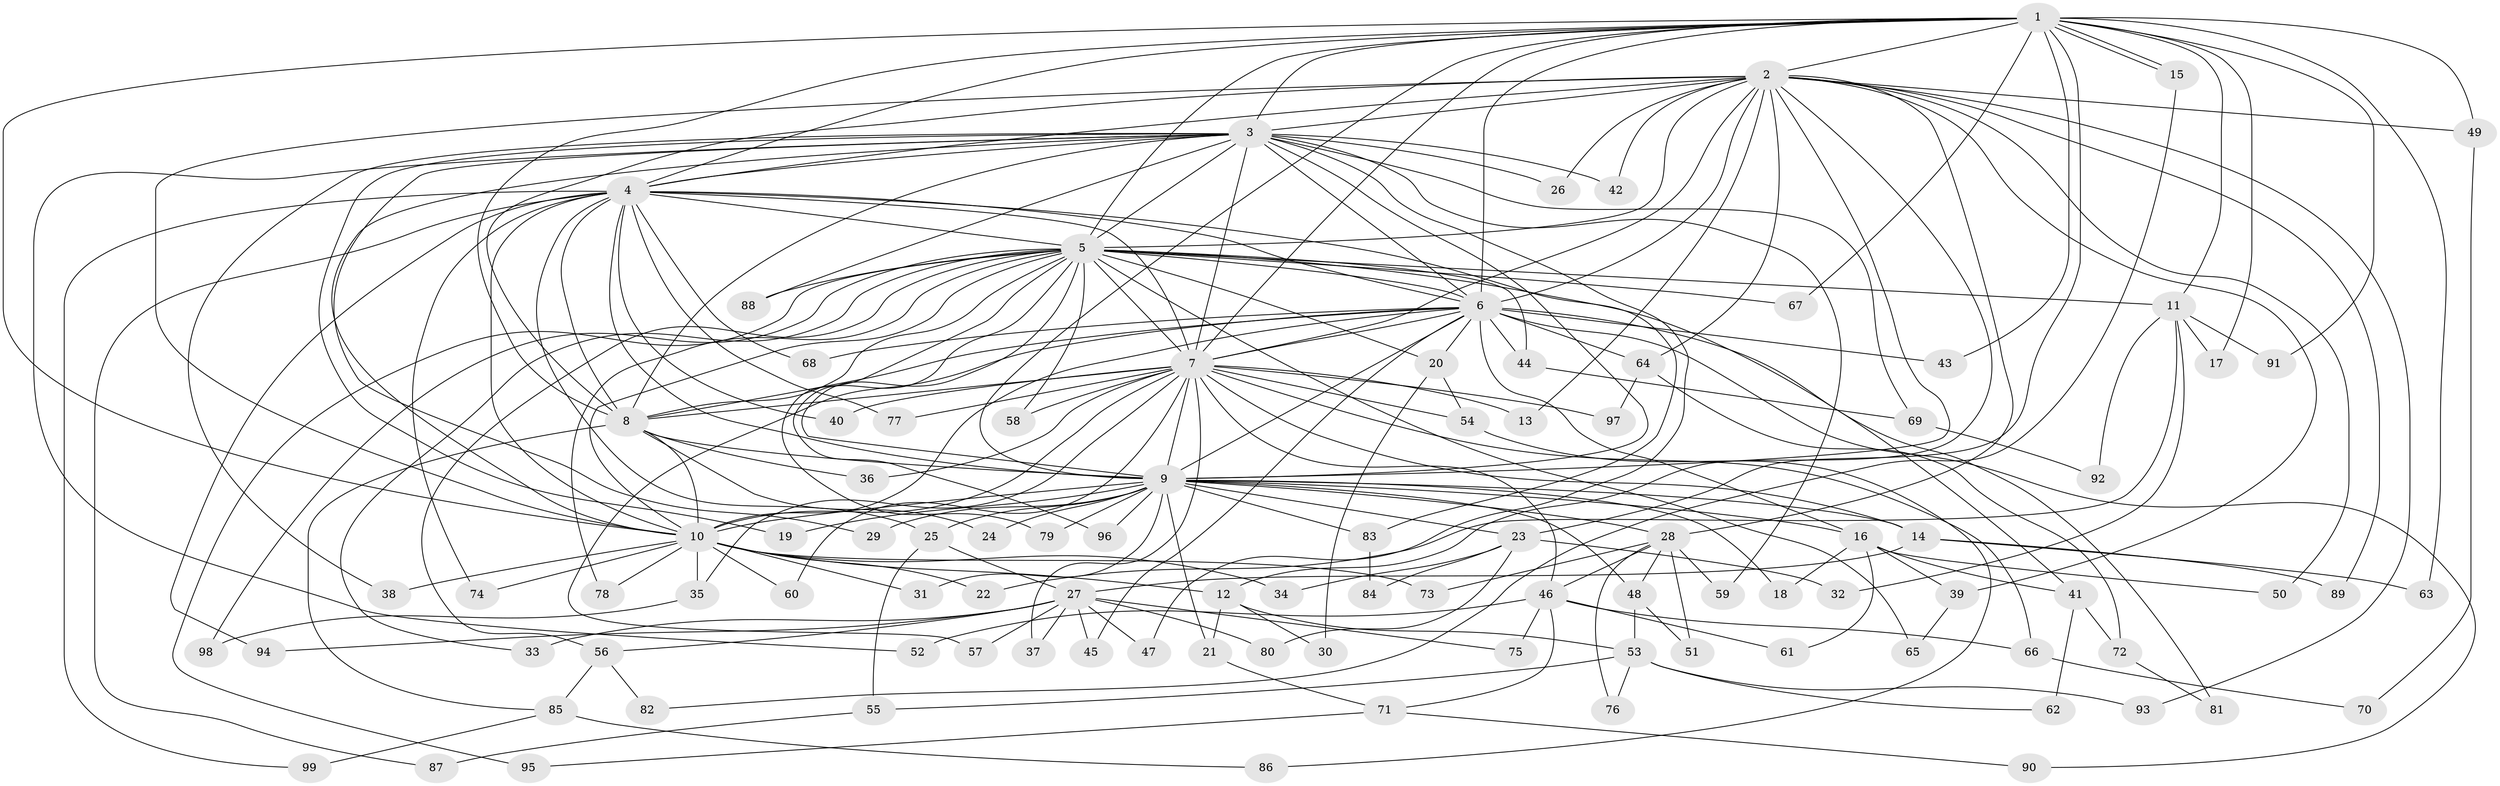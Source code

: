 // Generated by graph-tools (version 1.1) at 2025/13/03/09/25 04:13:54]
// undirected, 99 vertices, 223 edges
graph export_dot {
graph [start="1"]
  node [color=gray90,style=filled];
  1;
  2;
  3;
  4;
  5;
  6;
  7;
  8;
  9;
  10;
  11;
  12;
  13;
  14;
  15;
  16;
  17;
  18;
  19;
  20;
  21;
  22;
  23;
  24;
  25;
  26;
  27;
  28;
  29;
  30;
  31;
  32;
  33;
  34;
  35;
  36;
  37;
  38;
  39;
  40;
  41;
  42;
  43;
  44;
  45;
  46;
  47;
  48;
  49;
  50;
  51;
  52;
  53;
  54;
  55;
  56;
  57;
  58;
  59;
  60;
  61;
  62;
  63;
  64;
  65;
  66;
  67;
  68;
  69;
  70;
  71;
  72;
  73;
  74;
  75;
  76;
  77;
  78;
  79;
  80;
  81;
  82;
  83;
  84;
  85;
  86;
  87;
  88;
  89;
  90;
  91;
  92;
  93;
  94;
  95;
  96;
  97;
  98;
  99;
  1 -- 2;
  1 -- 3;
  1 -- 4;
  1 -- 5;
  1 -- 6;
  1 -- 7;
  1 -- 8;
  1 -- 9;
  1 -- 10;
  1 -- 11;
  1 -- 15;
  1 -- 15;
  1 -- 17;
  1 -- 23;
  1 -- 43;
  1 -- 49;
  1 -- 63;
  1 -- 67;
  1 -- 91;
  2 -- 3;
  2 -- 4;
  2 -- 5;
  2 -- 6;
  2 -- 7;
  2 -- 8;
  2 -- 9;
  2 -- 10;
  2 -- 12;
  2 -- 13;
  2 -- 26;
  2 -- 28;
  2 -- 39;
  2 -- 42;
  2 -- 49;
  2 -- 50;
  2 -- 64;
  2 -- 89;
  2 -- 93;
  3 -- 4;
  3 -- 5;
  3 -- 6;
  3 -- 7;
  3 -- 8;
  3 -- 9;
  3 -- 10;
  3 -- 19;
  3 -- 26;
  3 -- 29;
  3 -- 38;
  3 -- 42;
  3 -- 47;
  3 -- 52;
  3 -- 59;
  3 -- 69;
  3 -- 88;
  4 -- 5;
  4 -- 6;
  4 -- 7;
  4 -- 8;
  4 -- 9;
  4 -- 10;
  4 -- 25;
  4 -- 40;
  4 -- 68;
  4 -- 74;
  4 -- 77;
  4 -- 83;
  4 -- 87;
  4 -- 94;
  4 -- 99;
  5 -- 6;
  5 -- 7;
  5 -- 8;
  5 -- 9;
  5 -- 10;
  5 -- 11;
  5 -- 20;
  5 -- 33;
  5 -- 41;
  5 -- 44;
  5 -- 56;
  5 -- 58;
  5 -- 65;
  5 -- 67;
  5 -- 78;
  5 -- 79;
  5 -- 88;
  5 -- 95;
  5 -- 96;
  5 -- 98;
  6 -- 7;
  6 -- 8;
  6 -- 9;
  6 -- 10;
  6 -- 16;
  6 -- 20;
  6 -- 43;
  6 -- 44;
  6 -- 45;
  6 -- 57;
  6 -- 64;
  6 -- 68;
  6 -- 81;
  6 -- 90;
  7 -- 8;
  7 -- 9;
  7 -- 10;
  7 -- 13;
  7 -- 14;
  7 -- 35;
  7 -- 36;
  7 -- 37;
  7 -- 40;
  7 -- 46;
  7 -- 54;
  7 -- 58;
  7 -- 60;
  7 -- 66;
  7 -- 77;
  7 -- 97;
  8 -- 9;
  8 -- 10;
  8 -- 24;
  8 -- 36;
  8 -- 85;
  9 -- 10;
  9 -- 14;
  9 -- 16;
  9 -- 18;
  9 -- 19;
  9 -- 21;
  9 -- 23;
  9 -- 24;
  9 -- 25;
  9 -- 28;
  9 -- 29;
  9 -- 31;
  9 -- 48;
  9 -- 79;
  9 -- 83;
  9 -- 96;
  10 -- 12;
  10 -- 22;
  10 -- 31;
  10 -- 34;
  10 -- 35;
  10 -- 38;
  10 -- 60;
  10 -- 73;
  10 -- 74;
  10 -- 78;
  11 -- 17;
  11 -- 22;
  11 -- 32;
  11 -- 91;
  11 -- 92;
  12 -- 21;
  12 -- 30;
  12 -- 53;
  14 -- 27;
  14 -- 63;
  14 -- 89;
  15 -- 82;
  16 -- 18;
  16 -- 39;
  16 -- 41;
  16 -- 50;
  16 -- 61;
  20 -- 30;
  20 -- 54;
  21 -- 71;
  23 -- 32;
  23 -- 34;
  23 -- 80;
  23 -- 84;
  25 -- 27;
  25 -- 55;
  27 -- 33;
  27 -- 37;
  27 -- 45;
  27 -- 47;
  27 -- 56;
  27 -- 57;
  27 -- 75;
  27 -- 80;
  27 -- 94;
  28 -- 46;
  28 -- 48;
  28 -- 51;
  28 -- 59;
  28 -- 73;
  28 -- 76;
  35 -- 98;
  39 -- 65;
  41 -- 62;
  41 -- 72;
  44 -- 69;
  46 -- 52;
  46 -- 61;
  46 -- 66;
  46 -- 71;
  46 -- 75;
  48 -- 51;
  48 -- 53;
  49 -- 70;
  53 -- 55;
  53 -- 62;
  53 -- 76;
  53 -- 93;
  54 -- 86;
  55 -- 87;
  56 -- 82;
  56 -- 85;
  64 -- 72;
  64 -- 97;
  66 -- 70;
  69 -- 92;
  71 -- 90;
  71 -- 95;
  72 -- 81;
  83 -- 84;
  85 -- 86;
  85 -- 99;
}
